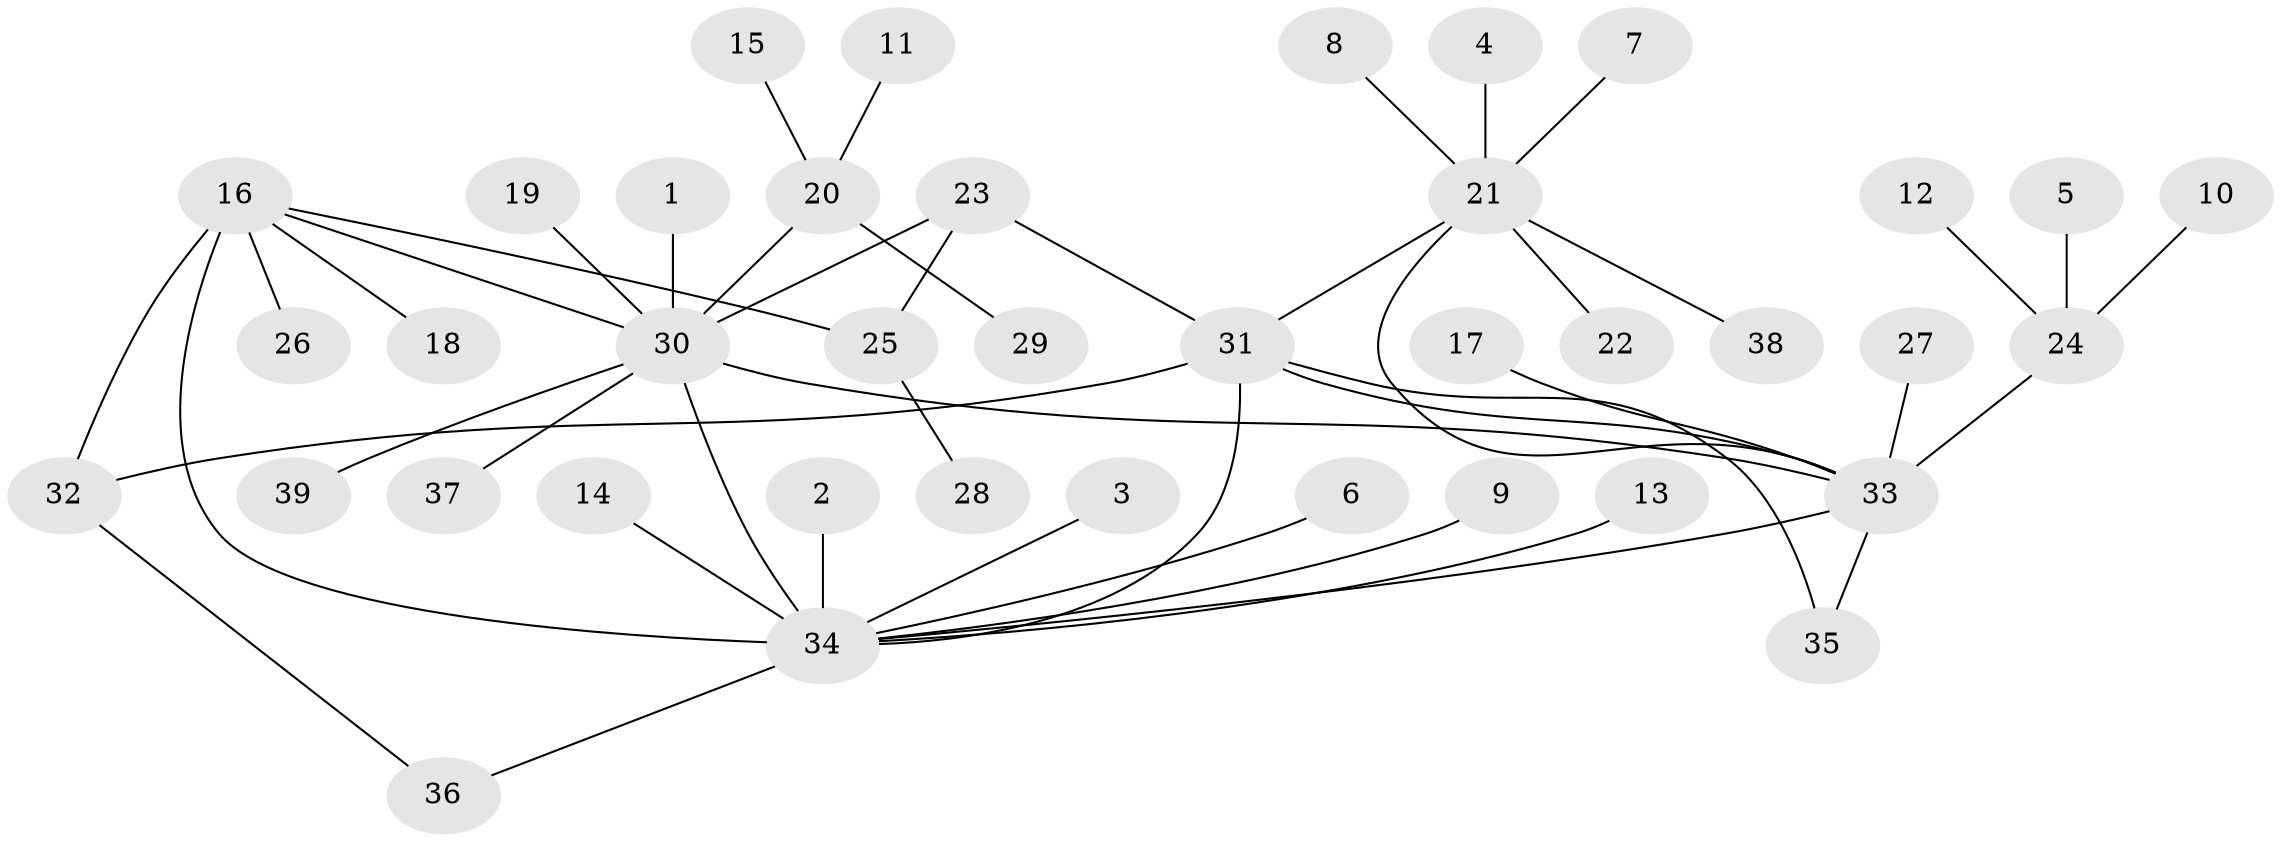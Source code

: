 // original degree distribution, {4: 0.0641025641025641, 6: 0.01282051282051282, 15: 0.01282051282051282, 17: 0.01282051282051282, 8: 0.01282051282051282, 1: 0.5897435897435898, 9: 0.01282051282051282, 7: 0.01282051282051282, 5: 0.02564102564102564, 3: 0.07692307692307693, 2: 0.16666666666666666}
// Generated by graph-tools (version 1.1) at 2025/25/03/09/25 03:25:56]
// undirected, 39 vertices, 47 edges
graph export_dot {
graph [start="1"]
  node [color=gray90,style=filled];
  1;
  2;
  3;
  4;
  5;
  6;
  7;
  8;
  9;
  10;
  11;
  12;
  13;
  14;
  15;
  16;
  17;
  18;
  19;
  20;
  21;
  22;
  23;
  24;
  25;
  26;
  27;
  28;
  29;
  30;
  31;
  32;
  33;
  34;
  35;
  36;
  37;
  38;
  39;
  1 -- 30 [weight=1.0];
  2 -- 34 [weight=1.0];
  3 -- 34 [weight=1.0];
  4 -- 21 [weight=1.0];
  5 -- 24 [weight=1.0];
  6 -- 34 [weight=1.0];
  7 -- 21 [weight=1.0];
  8 -- 21 [weight=1.0];
  9 -- 34 [weight=1.0];
  10 -- 24 [weight=1.0];
  11 -- 20 [weight=1.0];
  12 -- 24 [weight=1.0];
  13 -- 34 [weight=1.0];
  14 -- 34 [weight=1.0];
  15 -- 20 [weight=1.0];
  16 -- 18 [weight=1.0];
  16 -- 25 [weight=1.0];
  16 -- 26 [weight=1.0];
  16 -- 30 [weight=1.0];
  16 -- 32 [weight=1.0];
  16 -- 34 [weight=3.0];
  17 -- 33 [weight=1.0];
  19 -- 30 [weight=1.0];
  20 -- 29 [weight=1.0];
  20 -- 30 [weight=1.0];
  21 -- 22 [weight=1.0];
  21 -- 31 [weight=1.0];
  21 -- 33 [weight=1.0];
  21 -- 38 [weight=1.0];
  23 -- 25 [weight=1.0];
  23 -- 30 [weight=1.0];
  23 -- 31 [weight=1.0];
  24 -- 33 [weight=1.0];
  25 -- 28 [weight=1.0];
  27 -- 33 [weight=1.0];
  30 -- 33 [weight=1.0];
  30 -- 34 [weight=1.0];
  30 -- 37 [weight=1.0];
  30 -- 39 [weight=1.0];
  31 -- 32 [weight=1.0];
  31 -- 33 [weight=1.0];
  31 -- 34 [weight=1.0];
  31 -- 35 [weight=1.0];
  32 -- 36 [weight=1.0];
  33 -- 34 [weight=1.0];
  33 -- 35 [weight=1.0];
  34 -- 36 [weight=1.0];
}
